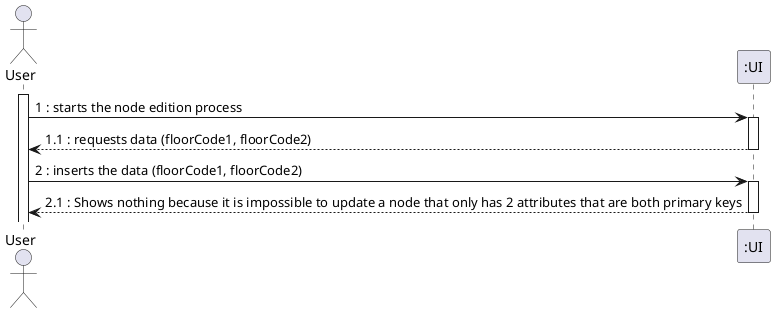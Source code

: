 @startuml
actor "User" as OE

activate OE
OE -> ":UI" : 1 : starts the node edition process
activate ":UI"
":UI" --> OE : 1.1 : requests data (floorCode1, floorCode2)
deactivate ":UI"
OE -> ":UI" : 2 : inserts the data (floorCode1, floorCode2)
activate ":UI"
":UI" --> OE : 2.1 : Shows nothing because it is impossible to update a node that only has 2 attributes that are both primary keys


deactivate ":UI"

@enduml